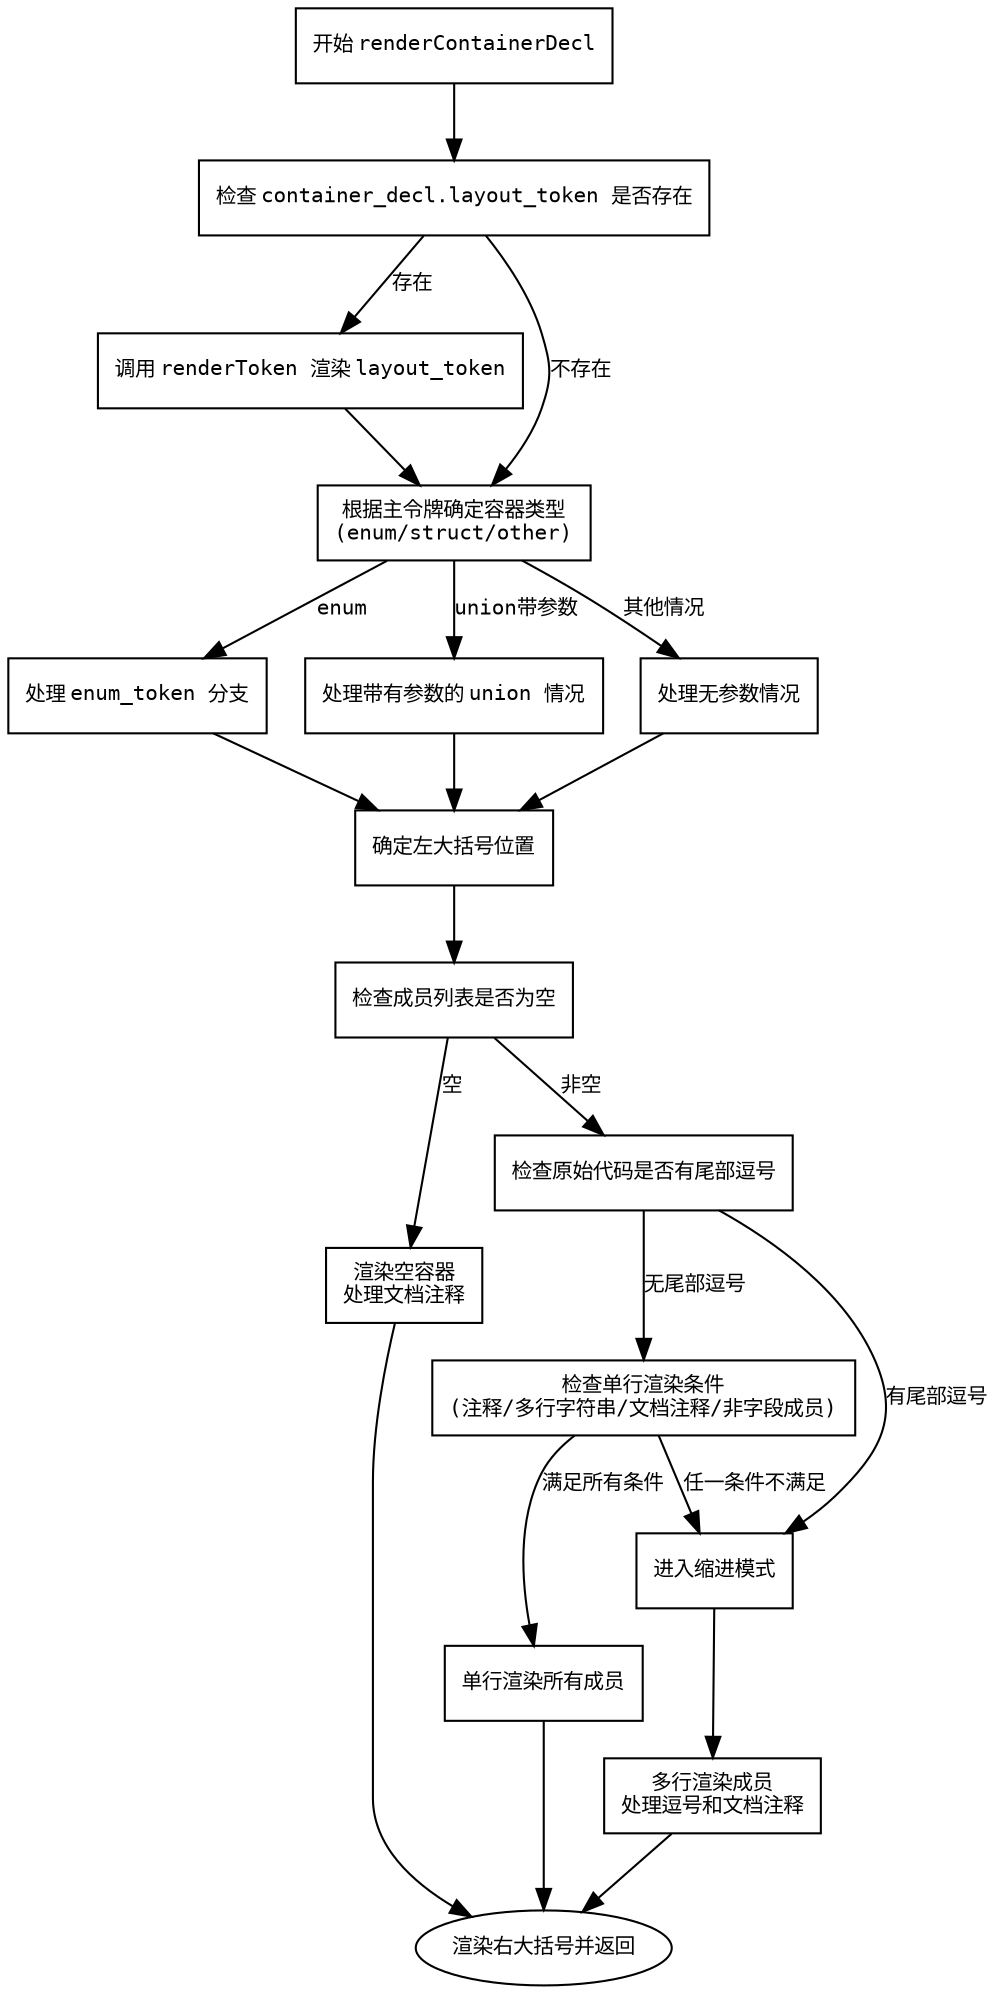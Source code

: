 
digraph flowchart {
    node [shape=rectangle, fontname="Courier", fontsize=10];
    edge [fontname="Courier", fontsize=10];

    start [label="开始 renderContainerDecl"];
    check_layout_token [label="检查 container_decl.layout_token 是否存在"];
    render_layout_token [label="调用 renderToken 渲染 layout_token"];
    determine_container_type [label="根据主令牌确定容器类型\n(enum/struct/other)"];
    handle_enum_case [label="处理 enum_token 分支"];
    handle_union_arg [label="处理带有参数的 union 情况"];
    handle_no_arg [label="处理无参数情况"];
    find_lbrace [label="确定左大括号位置"];
    check_empty_members [label="检查成员列表是否为空"];
    render_empty_container [label="渲染空容器\n处理文档注释"];
    check_src_trailing_comma [label="检查原始代码是否有尾部逗号"];
    one_line_conditions [label="检查单行渲染条件\n(注释/多行字符串/文档注释/非字段成员)"];
    render_one_line [label="单行渲染所有成员"];
    push_indent [label="进入缩进模式"];
    render_members_multiline [label="多行渲染成员\n处理逗号和文档注释"];
    render_rbrace [label="渲染右大括号并返回"];

    start -> check_layout_token;
    check_layout_token -> render_layout_token [label="存在"];
    check_layout_token -> determine_container_type [label="不存在"];
    render_layout_token -> determine_container_type;

    determine_container_type -> handle_enum_case [label="enum"];
    determine_container_type -> handle_union_arg [label="union带参数"];
    determine_container_type -> handle_no_arg [label="其他情况"];

    handle_enum_case -> find_lbrace;
    handle_union_arg -> find_lbrace;
    handle_no_arg -> find_lbrace;

    find_lbrace -> check_empty_members;
    
    check_empty_members -> render_empty_container [label="空"];
    check_empty_members -> check_src_trailing_comma [label="非空"];
    
    render_empty_container -> render_rbrace;
    
    check_src_trailing_comma -> one_line_conditions [label="无尾部逗号"];
    check_src_trailing_comma -> push_indent [label="有尾部逗号"];
    
    one_line_conditions -> render_one_line [label="满足所有条件"];
    one_line_conditions -> push_indent [label="任一条件不满足"];
    
    render_one_line -> render_rbrace;
    
    push_indent -> render_members_multiline;
    render_members_multiline -> render_rbrace;
    
    render_rbrace [shape=ellipse];
}
